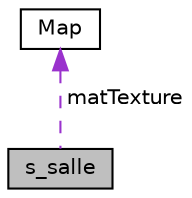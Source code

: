 digraph "s_salle"
{
  edge [fontname="Helvetica",fontsize="10",labelfontname="Helvetica",labelfontsize="10"];
  node [fontname="Helvetica",fontsize="10",shape=record];
  Node1 [label="s_salle",height=0.2,width=0.4,color="black", fillcolor="grey75", style="filled", fontcolor="black"];
  Node2 -> Node1 [dir="back",color="darkorchid3",fontsize="10",style="dashed",label=" matTexture" ,fontname="Helvetica"];
  Node2 [label="Map",height=0.2,width=0.4,color="black", fillcolor="white", style="filled",URL="$structMap.html",tooltip="Permet d&#39;identifié les textures à appliqué dans une salle, et de savoir si celle ci sont considéré co..."];
}
